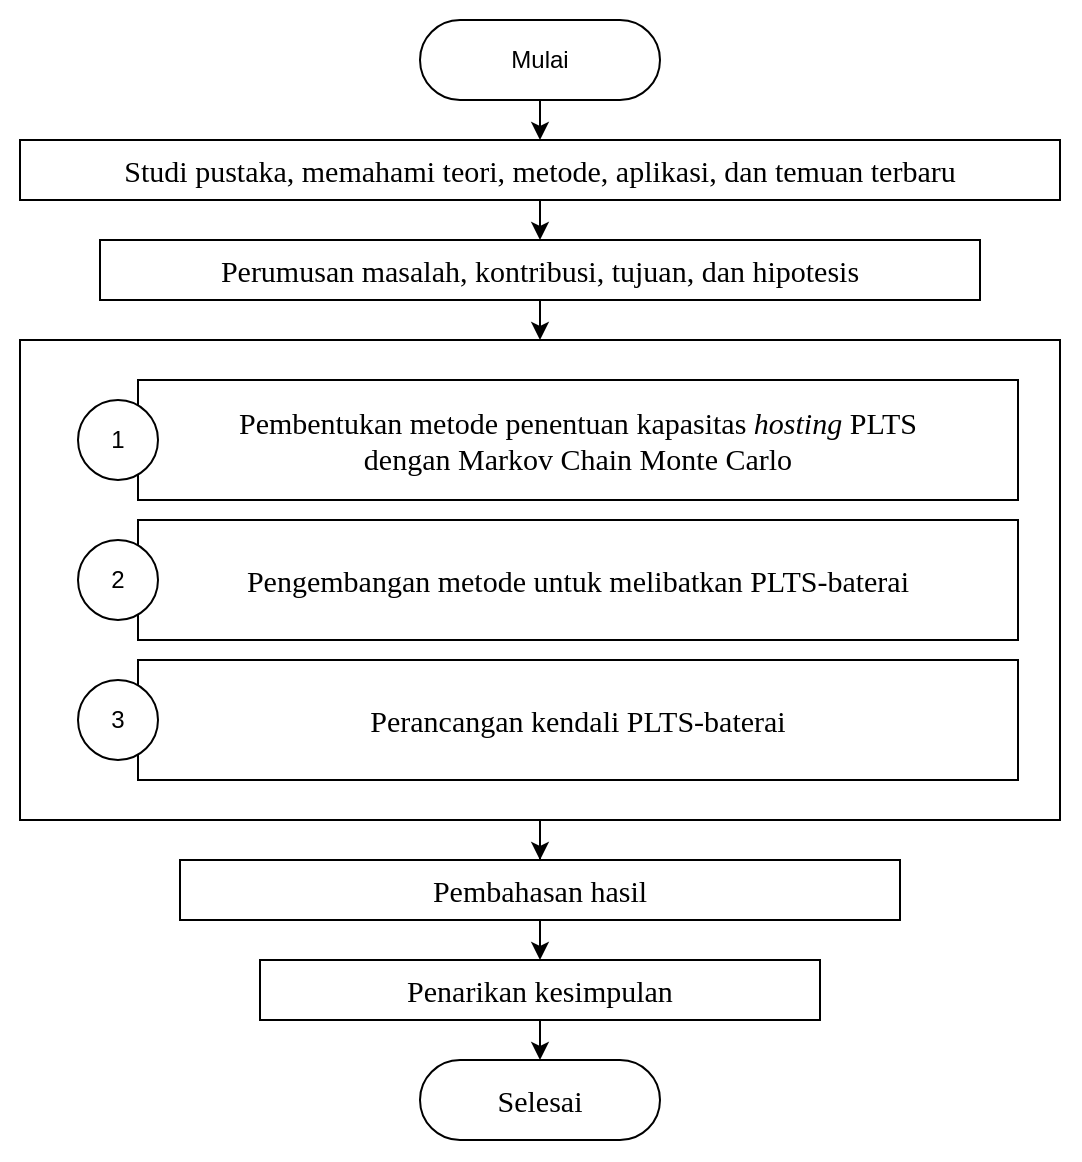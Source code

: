 <mxfile version="12.3.2" type="device" pages="1"><diagram id="s3Xy3GmIGiyGtLa2og6R" name="Page-1"><mxGraphModel dx="932" dy="626" grid="1" gridSize="10" guides="1" tooltips="1" connect="1" arrows="1" fold="1" page="1" pageScale="1" pageWidth="850" pageHeight="1100" math="0" shadow="0"><root><mxCell id="0"/><mxCell id="1" parent="0"/><mxCell id="3g2j0rSj5vPgG7-_cVeI-1" value="" style="rounded=0;whiteSpace=wrap;html=1;strokeColor=none;" parent="1" vertex="1"><mxGeometry x="150" y="40" width="540" height="580" as="geometry"/></mxCell><mxCell id="27oBdkE6xB4fuXFKgK_9-1" value="&lt;font face=&quot;Times New Roman&quot; style=&quot;font-size: 15px&quot;&gt;Studi pustaka, memahami teori, metode, aplikasi, dan temuan terbaru&lt;/font&gt;" style="rounded=0;whiteSpace=wrap;html=1;" parent="1" vertex="1"><mxGeometry x="160" y="110" width="520" height="30" as="geometry"/></mxCell><mxCell id="27oBdkE6xB4fuXFKgK_9-21" value="" style="edgeStyle=orthogonalEdgeStyle;rounded=0;orthogonalLoop=1;jettySize=auto;html=1;" parent="1" source="27oBdkE6xB4fuXFKgK_9-2" target="27oBdkE6xB4fuXFKgK_9-20" edge="1"><mxGeometry relative="1" as="geometry"/></mxCell><mxCell id="27oBdkE6xB4fuXFKgK_9-2" value="" style="rounded=0;whiteSpace=wrap;html=1;" parent="1" vertex="1"><mxGeometry x="160" y="210" width="520" height="240" as="geometry"/></mxCell><mxCell id="27oBdkE6xB4fuXFKgK_9-3" value="&lt;font style=&quot;font-size: 15px&quot; face=&quot;Times New Roman&quot;&gt;Pembentukan metode penentuan&amp;nbsp;&lt;/font&gt;&lt;span style=&quot;font-family: &amp;#34;times new roman&amp;#34; ; font-size: 15px&quot;&gt;kapasitas&lt;/span&gt;&lt;i style=&quot;font-family: &amp;#34;times new roman&amp;#34; ; font-size: 15px&quot;&gt;&amp;nbsp;hosting&amp;nbsp;&lt;/i&gt;&lt;span style=&quot;font-family: &amp;#34;times new roman&amp;#34; ; font-size: 15px&quot;&gt;PLTS&lt;/span&gt;&lt;font style=&quot;font-size: 15px&quot; face=&quot;Times New Roman&quot;&gt;&lt;br&gt;dengan Markov Chain Monte Carlo&lt;/font&gt;" style="rounded=0;whiteSpace=wrap;html=1;" parent="1" vertex="1"><mxGeometry x="219" y="230" width="440" height="60" as="geometry"/></mxCell><mxCell id="27oBdkE6xB4fuXFKgK_9-4" value="&lt;font face=&quot;times new roman&quot;&gt;&lt;span style=&quot;font-size: 15px&quot;&gt;Perancangan kendali PLTS-baterai&lt;/span&gt;&lt;/font&gt;" style="rounded=0;whiteSpace=wrap;html=1;" parent="1" vertex="1"><mxGeometry x="219" y="370" width="440" height="60" as="geometry"/></mxCell><mxCell id="27oBdkE6xB4fuXFKgK_9-5" value="1" style="ellipse;whiteSpace=wrap;html=1;aspect=fixed;" parent="1" vertex="1"><mxGeometry x="189" y="240" width="40" height="40" as="geometry"/></mxCell><mxCell id="27oBdkE6xB4fuXFKgK_9-6" value="3" style="ellipse;whiteSpace=wrap;html=1;aspect=fixed;" parent="1" vertex="1"><mxGeometry x="189" y="380" width="40" height="40" as="geometry"/></mxCell><mxCell id="27oBdkE6xB4fuXFKgK_9-7" value="&lt;span style=&quot;font-family: &amp;#34;times new roman&amp;#34; ; font-size: 15px&quot;&gt;Pengembangan metode&amp;nbsp;&lt;/span&gt;&lt;span style=&quot;font-family: &amp;#34;times new roman&amp;#34; ; font-size: 15px&quot;&gt;untuk melibatkan PLTS-baterai&lt;/span&gt;" style="rounded=0;whiteSpace=wrap;html=1;" parent="1" vertex="1"><mxGeometry x="219" y="300" width="440" height="60" as="geometry"/></mxCell><mxCell id="27oBdkE6xB4fuXFKgK_9-8" value="2" style="ellipse;whiteSpace=wrap;html=1;aspect=fixed;" parent="1" vertex="1"><mxGeometry x="189" y="310" width="40" height="40" as="geometry"/></mxCell><mxCell id="27oBdkE6xB4fuXFKgK_9-9" value="&lt;font face=&quot;Times New Roman&quot; style=&quot;font-size: 15px&quot;&gt;Perumusan masalah, kontribusi, tujuan, dan hipotesis&lt;/font&gt;" style="rounded=0;whiteSpace=wrap;html=1;" parent="1" vertex="1"><mxGeometry x="200" y="160" width="440" height="30" as="geometry"/></mxCell><mxCell id="27oBdkE6xB4fuXFKgK_9-10" value="Mulai" style="rounded=1;whiteSpace=wrap;html=1;arcSize=50;" parent="1" vertex="1"><mxGeometry x="360" y="50" width="120" height="40" as="geometry"/></mxCell><mxCell id="27oBdkE6xB4fuXFKgK_9-11" value="&lt;font style=&quot;font-size: 15px&quot; face=&quot;Times New Roman&quot;&gt;Selesai&lt;/font&gt;" style="rounded=1;whiteSpace=wrap;html=1;arcSize=50;" parent="1" vertex="1"><mxGeometry x="360" y="570" width="120" height="40" as="geometry"/></mxCell><mxCell id="27oBdkE6xB4fuXFKgK_9-12" value="&lt;font face=&quot;Times New Roman&quot; style=&quot;font-size: 15px&quot;&gt;Pembahasan hasil&lt;/font&gt;" style="rounded=0;whiteSpace=wrap;html=1;" parent="1" vertex="1"><mxGeometry x="240" y="470" width="360" height="30" as="geometry"/></mxCell><mxCell id="27oBdkE6xB4fuXFKgK_9-15" value="" style="endArrow=classic;html=1;exitX=0.5;exitY=1;exitDx=0;exitDy=0;" parent="1" source="27oBdkE6xB4fuXFKgK_9-10" edge="1"><mxGeometry width="50" height="50" relative="1" as="geometry"><mxPoint x="450" y="140" as="sourcePoint"/><mxPoint x="420" y="110" as="targetPoint"/></mxGeometry></mxCell><mxCell id="27oBdkE6xB4fuXFKgK_9-16" value="" style="endArrow=classic;html=1;exitX=0.5;exitY=1;exitDx=0;exitDy=0;" parent="1" edge="1"><mxGeometry width="50" height="50" relative="1" as="geometry"><mxPoint x="420" y="140" as="sourcePoint"/><mxPoint x="420" y="160" as="targetPoint"/></mxGeometry></mxCell><mxCell id="27oBdkE6xB4fuXFKgK_9-17" value="" style="endArrow=classic;html=1;exitX=0.5;exitY=1;exitDx=0;exitDy=0;" parent="1" edge="1"><mxGeometry width="50" height="50" relative="1" as="geometry"><mxPoint x="420" y="190" as="sourcePoint"/><mxPoint x="420" y="210" as="targetPoint"/></mxGeometry></mxCell><mxCell id="27oBdkE6xB4fuXFKgK_9-18" value="" style="endArrow=classic;html=1;exitX=0.5;exitY=1;exitDx=0;exitDy=0;" parent="1" edge="1"><mxGeometry width="50" height="50" relative="1" as="geometry"><mxPoint x="420" y="450" as="sourcePoint"/><mxPoint x="420" y="470" as="targetPoint"/></mxGeometry></mxCell><mxCell id="27oBdkE6xB4fuXFKgK_9-19" value="" style="endArrow=classic;html=1;exitX=0.5;exitY=1;exitDx=0;exitDy=0;" parent="1" edge="1"><mxGeometry width="50" height="50" relative="1" as="geometry"><mxPoint x="420" y="550" as="sourcePoint"/><mxPoint x="420" y="570" as="targetPoint"/></mxGeometry></mxCell><mxCell id="27oBdkE6xB4fuXFKgK_9-20" value="&lt;font style=&quot;font-size: 15px&quot; face=&quot;Times New Roman&quot;&gt;Penarikan kesimpulan&lt;/font&gt;" style="rounded=0;whiteSpace=wrap;html=1;" parent="1" vertex="1"><mxGeometry x="280" y="520" width="280" height="30" as="geometry"/></mxCell></root></mxGraphModel></diagram></mxfile>